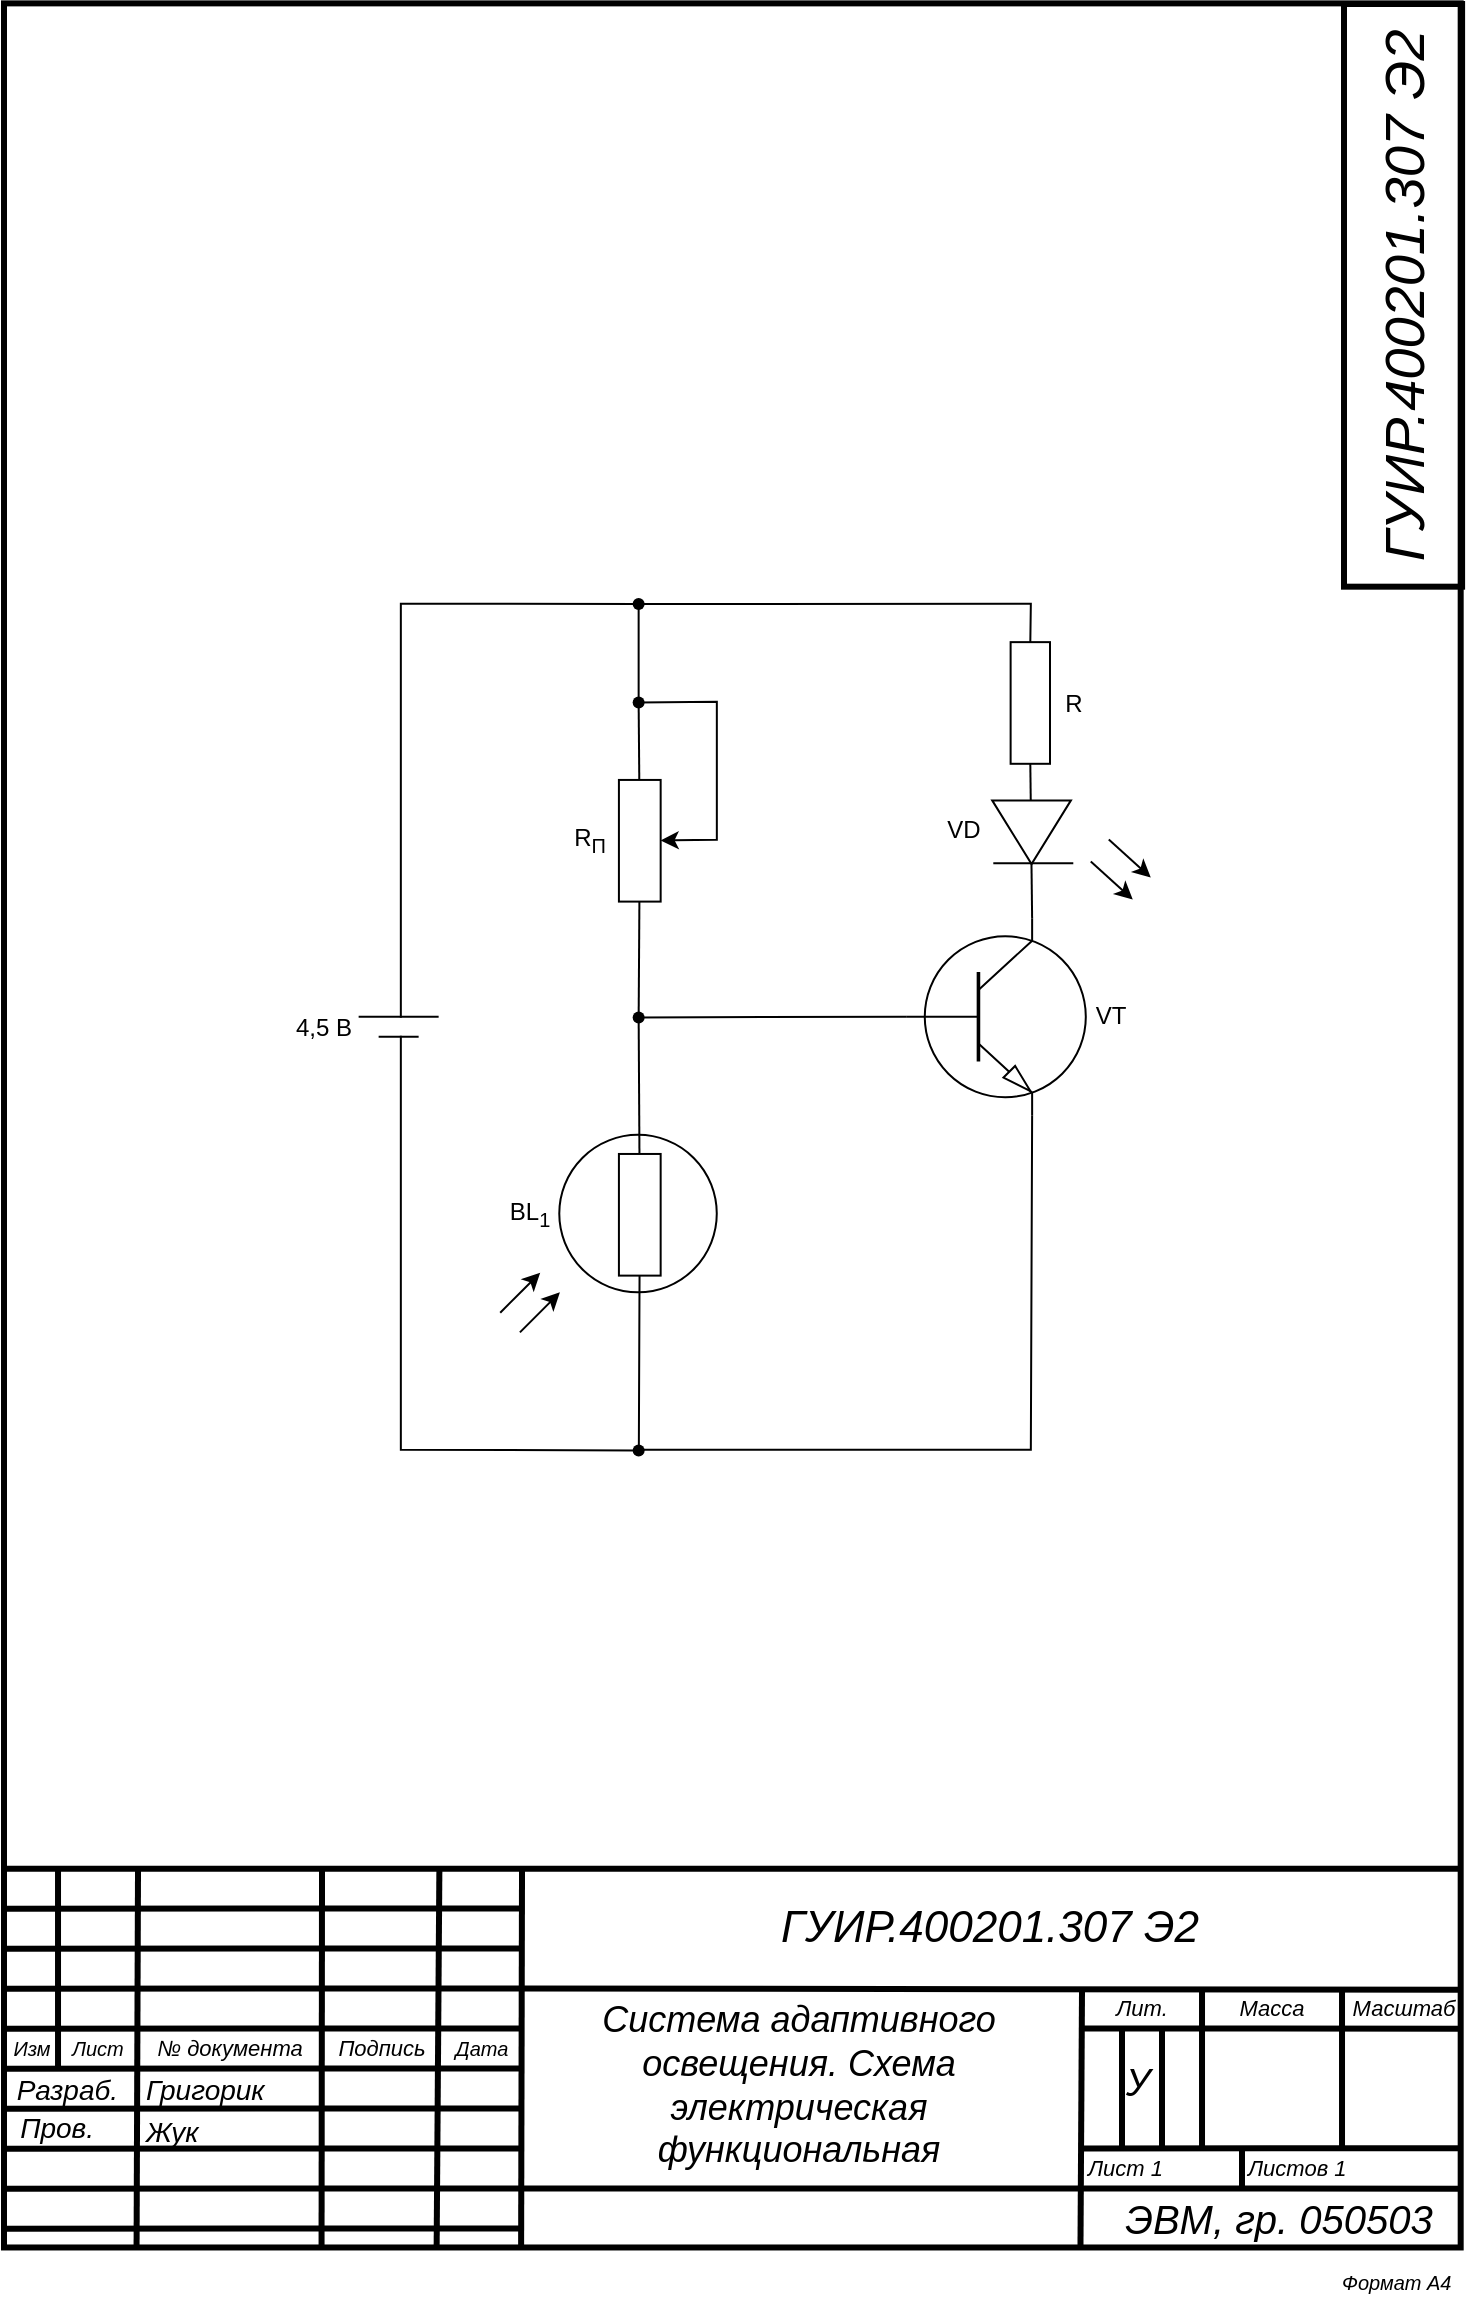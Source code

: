 <mxfile version="20.3.0" type="device"><diagram id="VF8pdzyM7ZL6L7GHboUC" name="Page-1"><mxGraphModel dx="1422" dy="865" grid="1" gridSize="10" guides="0" tooltips="1" connect="1" arrows="1" fold="1" page="1" pageScale="1" pageWidth="827" pageHeight="1169" math="0" shadow="0"><root><mxCell id="0"/><mxCell id="1" parent="0"/><mxCell id="xArmvLwuSE5IhkVtCujg-1" value="" style="rounded=0;whiteSpace=wrap;html=1;strokeWidth=3;fillColor=none;container=0;" parent="1" vertex="1"><mxGeometry x="70.0" y="19.69" width="728.34" height="1122.05" as="geometry"/></mxCell><mxCell id="xArmvLwuSE5IhkVtCujg-2" style="vsdxID=165;edgeStyle=none;startArrow=none;endArrow=none;startSize=5;endSize=5;strokeWidth=3;strokeColor=#000000;spacingTop=-1;spacingBottom=-1;spacingLeft=-1;spacingRight=-1;verticalAlign=middle;html=1;labelBackgroundColor=#ffffff;rounded=0;" parent="1" edge="1"><mxGeometry relative="1" as="geometry"><Array as="points"/><mxPoint x="97.01" y="952.2" as="sourcePoint"/><mxPoint x="97.01" y="1052.2" as="targetPoint"/></mxGeometry></mxCell><mxCell id="xArmvLwuSE5IhkVtCujg-3" style="vsdxID=163;edgeStyle=none;startArrow=none;endArrow=none;startSize=5;endSize=5;strokeColor=#000000;spacingTop=-1;spacingBottom=-1;spacingLeft=-1;spacingRight=-1;verticalAlign=middle;html=1;labelBackgroundColor=#ffffff;rounded=0;strokeWidth=3;" parent="1" edge="1"><mxGeometry relative="1" as="geometry"><mxPoint as="offset"/><Array as="points"/><mxPoint x="71.28" y="1132.32" as="sourcePoint"/><mxPoint x="329.01" y="1132.2" as="targetPoint"/></mxGeometry></mxCell><mxCell id="xArmvLwuSE5IhkVtCujg-4" style="vsdxID=162;edgeStyle=none;startArrow=none;endArrow=none;startSize=5;endSize=5;strokeColor=#000000;spacingTop=-1;spacingBottom=-1;spacingLeft=-1;spacingRight=-1;verticalAlign=middle;html=1;labelBackgroundColor=#ffffff;rounded=0;strokeWidth=3;" parent="1" edge="1"><mxGeometry relative="1" as="geometry"><mxPoint as="offset"/><Array as="points"/><mxPoint x="71.28" y="1112.32" as="sourcePoint"/><mxPoint x="330.01" y="1112.2" as="targetPoint"/></mxGeometry></mxCell><mxCell id="xArmvLwuSE5IhkVtCujg-5" style="vsdxID=161;edgeStyle=none;startArrow=none;endArrow=none;startSize=5;endSize=5;strokeColor=#000000;spacingTop=-1;spacingBottom=-1;spacingLeft=-1;spacingRight=-1;verticalAlign=middle;html=1;labelBackgroundColor=#ffffff;rounded=0;strokeWidth=3;" parent="1" edge="1"><mxGeometry relative="1" as="geometry"><mxPoint as="offset"/><Array as="points"/><mxPoint x="71.28" y="1092.32" as="sourcePoint"/><mxPoint x="329.01" y="1092.2" as="targetPoint"/></mxGeometry></mxCell><mxCell id="xArmvLwuSE5IhkVtCujg-6" style="vsdxID=160;edgeStyle=none;startArrow=none;endArrow=none;startSize=5;endSize=5;strokeColor=#000000;spacingTop=-1;spacingBottom=-1;spacingLeft=-1;spacingRight=-1;verticalAlign=middle;html=1;labelBackgroundColor=#ffffff;rounded=0;strokeWidth=3;" parent="1" edge="1"><mxGeometry relative="1" as="geometry"><mxPoint as="offset"/><Array as="points"/><mxPoint x="71.28" y="1072.32" as="sourcePoint"/><mxPoint x="329.01" y="1072.2" as="targetPoint"/></mxGeometry></mxCell><mxCell id="xArmvLwuSE5IhkVtCujg-7" style="vsdxID=159;edgeStyle=none;startArrow=none;endArrow=none;startSize=5;endSize=5;strokeWidth=3;strokeColor=#000000;spacingTop=-1;spacingBottom=-1;spacingLeft=-1;spacingRight=-1;verticalAlign=middle;html=1;labelBackgroundColor=#ffffff;rounded=0;" parent="1" edge="1"><mxGeometry relative="1" as="geometry"><mxPoint as="offset"/><Array as="points"/><mxPoint x="71.28" y="1052.32" as="sourcePoint"/><mxPoint x="329.01" y="1052.2" as="targetPoint"/></mxGeometry></mxCell><mxCell id="xArmvLwuSE5IhkVtCujg-8" style="vsdxID=158;edgeStyle=none;startArrow=none;endArrow=none;startSize=5;endSize=5;strokeWidth=3;strokeColor=#000000;spacingTop=-1;spacingBottom=-1;spacingLeft=-1;spacingRight=-1;verticalAlign=middle;html=1;labelBackgroundColor=#ffffff;rounded=0;" parent="1" edge="1"><mxGeometry relative="1" as="geometry"><mxPoint as="offset"/><Array as="points"/><mxPoint x="71.28" y="1032.32" as="sourcePoint"/><mxPoint x="329.01" y="1032.2" as="targetPoint"/></mxGeometry></mxCell><mxCell id="xArmvLwuSE5IhkVtCujg-9" style="vsdxID=157;edgeStyle=none;startArrow=none;endArrow=none;startSize=5;endSize=5;strokeColor=#000000;spacingTop=-1;spacingBottom=-1;spacingLeft=-1;spacingRight=-1;verticalAlign=middle;html=1;labelBackgroundColor=#ffffff;rounded=0;strokeWidth=3;" parent="1" edge="1"><mxGeometry relative="1" as="geometry"><mxPoint as="offset"/><Array as="points"/><mxPoint x="71.28" y="1012.32" as="sourcePoint"/><mxPoint x="329.01" y="1012.2" as="targetPoint"/></mxGeometry></mxCell><mxCell id="xArmvLwuSE5IhkVtCujg-10" style="vsdxID=156;edgeStyle=none;startArrow=none;endArrow=none;startSize=5;endSize=5;strokeColor=#000000;spacingTop=-1;spacingBottom=-1;spacingLeft=-1;spacingRight=-1;verticalAlign=middle;html=1;labelBackgroundColor=#ffffff;rounded=0;strokeWidth=3;" parent="1" edge="1"><mxGeometry relative="1" as="geometry"><mxPoint as="offset"/><Array as="points"/><mxPoint x="71.28" y="992.32" as="sourcePoint"/><mxPoint x="329.01" y="992.2" as="targetPoint"/></mxGeometry></mxCell><mxCell id="xArmvLwuSE5IhkVtCujg-11" style="vsdxID=155;edgeStyle=none;startArrow=none;endArrow=none;startSize=5;endSize=5;strokeColor=#000000;spacingTop=-1;spacingBottom=-1;spacingLeft=-1;spacingRight=-1;verticalAlign=middle;html=1;labelBackgroundColor=#ffffff;rounded=0;strokeWidth=3;" parent="1" edge="1"><mxGeometry relative="1" as="geometry"><mxPoint as="offset"/><Array as="points"/><mxPoint x="71.28" y="972.32" as="sourcePoint"/><mxPoint x="329.01" y="972.2" as="targetPoint"/></mxGeometry></mxCell><mxCell id="xArmvLwuSE5IhkVtCujg-12" style="vsdxID=154;edgeStyle=none;startArrow=none;endArrow=none;startSize=5;endSize=5;strokeWidth=3;strokeColor=#000000;spacingTop=-1;spacingBottom=-1;spacingLeft=-1;spacingRight=-1;verticalAlign=middle;html=1;labelBackgroundColor=#ffffff;rounded=0;entryX=0.091;entryY=1;entryDx=0;entryDy=0;entryPerimeter=0;" parent="1" target="xArmvLwuSE5IhkVtCujg-1" edge="1"><mxGeometry relative="1" as="geometry"><Array as="points"/><mxPoint x="137.01" y="952.2" as="sourcePoint"/><mxPoint x="137.28" y="1157.32" as="targetPoint"/></mxGeometry></mxCell><mxCell id="xArmvLwuSE5IhkVtCujg-13" style="vsdxID=153;edgeStyle=none;startArrow=none;endArrow=none;startSize=5;endSize=5;strokeWidth=3;strokeColor=#000000;spacingTop=-1;spacingBottom=-1;spacingLeft=-1;spacingRight=-1;verticalAlign=middle;html=1;labelBackgroundColor=#ffffff;rounded=0;entryX=0.218;entryY=0.999;entryDx=0;entryDy=0;entryPerimeter=0;" parent="1" target="xArmvLwuSE5IhkVtCujg-1" edge="1"><mxGeometry relative="1" as="geometry"><Array as="points"/><mxPoint x="229.01" y="952.2" as="sourcePoint"/><mxPoint x="229.28" y="1154.32" as="targetPoint"/></mxGeometry></mxCell><mxCell id="xArmvLwuSE5IhkVtCujg-14" style="vsdxID=152;edgeStyle=none;startArrow=none;endArrow=none;startSize=5;endSize=5;strokeWidth=3;strokeColor=#000000;spacingTop=-1;spacingBottom=-1;spacingLeft=-1;spacingRight=-1;verticalAlign=middle;html=1;labelBackgroundColor=#ffffff;rounded=0;entryX=0.297;entryY=1;entryDx=0;entryDy=0;entryPerimeter=0;" parent="1" target="xArmvLwuSE5IhkVtCujg-1" edge="1"><mxGeometry relative="1" as="geometry"><Array as="points"/><mxPoint x="287.69" y="952.2" as="sourcePoint"/><mxPoint x="287.28" y="1157.32" as="targetPoint"/></mxGeometry></mxCell><mxCell id="xArmvLwuSE5IhkVtCujg-15" style="vsdxID=151;edgeStyle=none;startArrow=none;endArrow=none;startSize=5;endSize=5;strokeWidth=3;strokeColor=#000000;spacingTop=-1;spacingBottom=-1;spacingLeft=-1;spacingRight=-1;verticalAlign=middle;html=1;labelBackgroundColor=#ffffff;rounded=0;" parent="1" edge="1"><mxGeometry relative="1" as="geometry"><Array as="points"/><mxPoint x="739.01" y="1012.2" as="sourcePoint"/><mxPoint x="739.01" y="1092.2" as="targetPoint"/></mxGeometry></mxCell><mxCell id="xArmvLwuSE5IhkVtCujg-16" style="vsdxID=150;edgeStyle=none;startArrow=none;endArrow=none;startSize=5;endSize=5;strokeWidth=3;strokeColor=#000000;spacingTop=-1;spacingBottom=-1;spacingLeft=-1;spacingRight=-1;verticalAlign=middle;html=1;labelBackgroundColor=#ffffff;rounded=0;" parent="1" edge="1"><mxGeometry relative="1" as="geometry"><Array as="points"/><mxPoint x="689.01" y="1092.2" as="sourcePoint"/><mxPoint x="689.01" y="1112.2" as="targetPoint"/></mxGeometry></mxCell><mxCell id="xArmvLwuSE5IhkVtCujg-17" style="vsdxID=149;edgeStyle=none;startArrow=none;endArrow=none;startSize=5;endSize=5;strokeColor=#000000;spacingTop=-1;spacingBottom=-1;spacingLeft=-1;spacingRight=-1;verticalAlign=middle;html=1;labelBackgroundColor=#ffffff;rounded=0;strokeWidth=3;" parent="1" edge="1"><mxGeometry relative="1" as="geometry"><Array as="points"/><mxPoint x="649.01" y="1032.2" as="sourcePoint"/><mxPoint x="649.01" y="1092.2" as="targetPoint"/></mxGeometry></mxCell><mxCell id="xArmvLwuSE5IhkVtCujg-18" style="vsdxID=148;edgeStyle=none;startArrow=none;endArrow=none;startSize=5;endSize=5;strokeColor=#000000;spacingTop=-1;spacingBottom=-1;spacingLeft=-1;spacingRight=-1;verticalAlign=middle;html=1;labelBackgroundColor=#ffffff;rounded=0;strokeWidth=3;" parent="1" edge="1"><mxGeometry relative="1" as="geometry"><Array as="points"/><mxPoint x="629.01" y="1032.2" as="sourcePoint"/><mxPoint x="629.01" y="1092.2" as="targetPoint"/></mxGeometry></mxCell><mxCell id="xArmvLwuSE5IhkVtCujg-19" style="vsdxID=147;edgeStyle=none;startArrow=none;endArrow=none;startSize=5;endSize=5;strokeWidth=3;strokeColor=#000000;spacingTop=-1;spacingBottom=-1;spacingLeft=-1;spacingRight=-1;verticalAlign=middle;html=1;labelBackgroundColor=#ffffff;rounded=0;" parent="1" edge="1"><mxGeometry relative="1" as="geometry"><Array as="points"/><mxPoint x="669.01" y="1012.2" as="sourcePoint"/><mxPoint x="669.01" y="1092.2" as="targetPoint"/></mxGeometry></mxCell><mxCell id="xArmvLwuSE5IhkVtCujg-20" style="vsdxID=146;edgeStyle=none;startArrow=none;endArrow=none;startSize=5;endSize=5;strokeWidth=3;strokeColor=#000000;spacingTop=-1;spacingBottom=-1;spacingLeft=-1;spacingRight=-1;verticalAlign=middle;html=1;labelBackgroundColor=#ffffff;rounded=0;entryX=0.929;entryY=-0.131;entryDx=0;entryDy=0;entryPerimeter=0;" parent="1" target="xArmvLwuSE5IhkVtCujg-35" edge="1"><mxGeometry relative="1" as="geometry"><mxPoint as="offset"/><Array as="points"/><mxPoint x="609.01" y="1092.2" as="sourcePoint"/><mxPoint x="809.01" y="1092.2" as="targetPoint"/></mxGeometry></mxCell><mxCell id="xArmvLwuSE5IhkVtCujg-21" style="vsdxID=145;edgeStyle=none;startArrow=none;endArrow=none;startSize=5;endSize=5;strokeWidth=3;strokeColor=#000000;spacingTop=-1;spacingBottom=-1;spacingLeft=-1;spacingRight=-1;verticalAlign=middle;html=1;labelBackgroundColor=#ffffff;rounded=0;" parent="1" edge="1"><mxGeometry relative="1" as="geometry"><mxPoint as="offset"/><Array as="points"/><mxPoint x="609.01" y="1032.2" as="sourcePoint"/><mxPoint x="799.28" y="1032.32" as="targetPoint"/></mxGeometry></mxCell><mxCell id="xArmvLwuSE5IhkVtCujg-22" style="vsdxID=144;edgeStyle=none;startArrow=none;endArrow=none;startSize=5;endSize=5;strokeWidth=3;strokeColor=#000000;spacingTop=-1;spacingBottom=-1;spacingLeft=-1;spacingRight=-1;verticalAlign=middle;html=1;labelBackgroundColor=#ffffff;rounded=0;entryX=0.739;entryY=0.999;entryDx=0;entryDy=0;entryPerimeter=0;" parent="1" target="xArmvLwuSE5IhkVtCujg-1" edge="1"><mxGeometry relative="1" as="geometry"><Array as="points"/><mxPoint x="609.01" y="1012.2" as="sourcePoint"/><mxPoint x="609.28" y="1157.32" as="targetPoint"/></mxGeometry></mxCell><mxCell id="xArmvLwuSE5IhkVtCujg-23" style="vsdxID=143;edgeStyle=none;startArrow=none;endArrow=none;startSize=5;endSize=5;strokeWidth=3;strokeColor=#000000;spacingTop=-1;spacingBottom=-1;spacingLeft=-1;spacingRight=-1;verticalAlign=middle;html=1;labelBackgroundColor=#ffffff;rounded=0;" parent="1" edge="1"><mxGeometry relative="1" as="geometry"><Array as="points"/><mxPoint x="799.28" y="1112.32" as="sourcePoint"/><mxPoint x="330.01" y="1112.2" as="targetPoint"/></mxGeometry></mxCell><mxCell id="xArmvLwuSE5IhkVtCujg-24" style="vsdxID=142;edgeStyle=none;startArrow=none;endArrow=none;startSize=5;endSize=5;strokeWidth=3;strokeColor=#000000;spacingTop=-1;spacingBottom=-1;spacingLeft=-1;spacingRight=-1;verticalAlign=middle;html=1;labelBackgroundColor=#ffffff;rounded=0;entryX=0.355;entryY=1;entryDx=0;entryDy=0;entryPerimeter=0;" parent="1" target="xArmvLwuSE5IhkVtCujg-1" edge="1"><mxGeometry relative="1" as="geometry"><Array as="points"/><mxPoint x="329.01" y="952.2" as="sourcePoint"/><mxPoint x="329.28" y="1157.32" as="targetPoint"/></mxGeometry></mxCell><mxCell id="xArmvLwuSE5IhkVtCujg-25" style="vsdxID=141;edgeStyle=none;startArrow=none;endArrow=none;startSize=5;endSize=5;strokeWidth=3;strokeColor=#000000;spacingTop=-1;spacingBottom=-1;spacingLeft=-1;spacingRight=-1;verticalAlign=middle;html=1;labelBackgroundColor=#ffffff;rounded=0;exitX=0.998;exitY=1.028;exitDx=0;exitDy=0;exitPerimeter=0;" parent="1" source="xArmvLwuSE5IhkVtCujg-43" edge="1"><mxGeometry relative="1" as="geometry"><Array as="points"/><mxPoint x="809.01" y="1012.2" as="sourcePoint"/><mxPoint x="329.01" y="1012.2" as="targetPoint"/></mxGeometry></mxCell><mxCell id="xArmvLwuSE5IhkVtCujg-26" value="&lt;font style=&quot;font-family: &amp;#34;arial&amp;#34; ; color: rgb(0 , 0 , 0) ; direction: ltr ; letter-spacing: 0px ; line-height: 120% ; opacity: 1&quot;&gt;&lt;i&gt;&lt;font style=&quot;font-size: 10px&quot;&gt;Изм&lt;/font&gt;&lt;br&gt;&lt;/i&gt;&lt;/font&gt;" style="verticalAlign=middle;align=center;vsdxID=166;fillColor=none;gradientColor=none;shape=stencil(nZBLDoAgDERP0z3SIyjew0SURgSD+Lu9kMZoXLhwN9O+tukAlrNpJg1SzDH4QW/URgNYgZTkjA4UkwJUgGXng+6DX1zLfmoymdXo17xh5zmRJ6Q42BWCfc2oJfdAr+Yv+AP9Cb7OJ3H/2JG1HNGz/84klThPVCc=);strokeColor=none;strokeWidth=3;spacingTop=-1;spacingBottom=-1;spacingLeft=-1;spacingRight=-1;labelBackgroundColor=none;rounded=0;html=1;whiteSpace=wrap;" parent="1" vertex="1"><mxGeometry x="70.01" y="1034.2" width="28" height="16" as="geometry"/></mxCell><mxCell id="xArmvLwuSE5IhkVtCujg-27" value="&lt;font style=&quot;font-family: &amp;#34;arial&amp;#34; ; color: rgb(0 , 0 , 0) ; direction: ltr ; letter-spacing: 0px ; line-height: 120% ; opacity: 1&quot;&gt;&lt;i&gt;&lt;font style=&quot;font-size: 10px&quot;&gt;Лист&lt;/font&gt;&lt;br&gt;&lt;/i&gt;&lt;/font&gt;" style="verticalAlign=middle;align=center;vsdxID=167;fillColor=none;gradientColor=none;shape=stencil(nZBLDoAgDERP0z3SIyjew0SURgSD+Lu9kMZoXLhwN9O+tukAlrNpJg1SzDH4QW/URgNYgZTkjA4UkwJUgGXng+6DX1zLfmoymdXo17xh5zmRJ6Q42BWCfc2oJfdAr+Yv+AP9Cb7OJ3H/2JG1HNGz/84klThPVCc=);strokeColor=none;strokeWidth=3;spacingTop=-1;spacingBottom=-1;spacingLeft=-1;spacingRight=-1;labelBackgroundColor=none;rounded=0;html=1;whiteSpace=wrap;" parent="1" vertex="1"><mxGeometry x="99.01" y="1034.2" width="36" height="16" as="geometry"/></mxCell><mxCell id="xArmvLwuSE5IhkVtCujg-28" value="&lt;font style=&quot;font-size:11px;font-family:Arial;color:#000000;direction:ltr;letter-spacing:0px;line-height:120%;opacity:1&quot;&gt;&lt;i&gt;№ документа&lt;br/&gt;&lt;/i&gt;&lt;/font&gt;" style="verticalAlign=middle;align=center;vsdxID=168;fillColor=none;gradientColor=none;shape=stencil(nZBLDoAgDERP0z3SIyjew0SURgSD+Lu9kMZoXLhwN9O+tukAlrNpJg1SzDH4QW/URgNYgZTkjA4UkwJUgGXng+6DX1zLfmoymdXo17xh5zmRJ6Q42BWCfc2oJfdAr+Yv+AP9Cb7OJ3H/2JG1HNGz/84klThPVCc=);strokeColor=none;strokeWidth=3;spacingTop=-1;spacingBottom=-1;spacingLeft=-1;spacingRight=-1;labelBackgroundColor=none;rounded=0;html=1;whiteSpace=wrap;" parent="1" vertex="1"><mxGeometry x="139.01" y="1034.2" width="88" height="16" as="geometry"/></mxCell><mxCell id="xArmvLwuSE5IhkVtCujg-29" value="&lt;font style=&quot;font-size:11px;font-family:Arial;color:#000000;direction:ltr;letter-spacing:0px;line-height:120%;opacity:1&quot;&gt;&lt;i&gt;Подпись&lt;br/&gt;&lt;/i&gt;&lt;/font&gt;" style="verticalAlign=middle;align=center;vsdxID=169;fillColor=none;gradientColor=none;shape=stencil(nZBLDoAgDERP0z3SIyjew0SURgSD+Lu9kMZoXLhwN9O+tukAlrNpJg1SzDH4QW/URgNYgZTkjA4UkwJUgGXng+6DX1zLfmoymdXo17xh5zmRJ6Q42BWCfc2oJfdAr+Yv+AP9Cb7OJ3H/2JG1HNGz/84klThPVCc=);strokeColor=none;strokeWidth=3;spacingTop=-1;spacingBottom=-1;spacingLeft=-1;spacingRight=-1;labelBackgroundColor=none;rounded=0;html=1;whiteSpace=wrap;" parent="1" vertex="1"><mxGeometry x="231.01" y="1034.2" width="56" height="16" as="geometry"/></mxCell><mxCell id="xArmvLwuSE5IhkVtCujg-30" value="&lt;font style=&quot;font-family: &amp;#34;arial&amp;#34; ; color: rgb(0 , 0 , 0) ; direction: ltr ; letter-spacing: 0px ; line-height: 120% ; opacity: 1&quot;&gt;&lt;i&gt;&lt;font style=&quot;font-size: 10px&quot;&gt;Дата&lt;/font&gt;&lt;br&gt;&lt;/i&gt;&lt;/font&gt;" style="verticalAlign=middle;align=center;vsdxID=170;fillColor=none;gradientColor=none;shape=stencil(nZBLDoAgDERP0z3SIyjew0SURgSD+Lu9kMZoXLhwN9O+tukAlrNpJg1SzDH4QW/URgNYgZTkjA4UkwJUgGXng+6DX1zLfmoymdXo17xh5zmRJ6Q42BWCfc2oJfdAr+Yv+AP9Cb7OJ3H/2JG1HNGz/84klThPVCc=);strokeColor=none;strokeWidth=3;spacingTop=-1;spacingBottom=-1;spacingLeft=-1;spacingRight=-1;labelBackgroundColor=none;rounded=0;html=1;whiteSpace=wrap;" parent="1" vertex="1"><mxGeometry x="291.01" y="1034.2" width="36" height="16" as="geometry"/></mxCell><mxCell id="xArmvLwuSE5IhkVtCujg-31" value="&lt;p style=&quot;align:center;margin-left:0;margin-right:0;margin-top:0px;margin-bottom:0px;text-indent:0;valign:middle;direction:ltr;&quot;&gt;&lt;font style=&quot;font-size:11px;font-family:Arial;color:#000000;direction:ltr;letter-spacing:0px;line-height:120%;opacity:1&quot;&gt;&lt;i&gt;Лит&lt;/i&gt;&lt;/font&gt;&lt;font style=&quot;font-size:11px;font-family:Arial;color:#000000;direction:ltr;letter-spacing:0px;line-height:120%;opacity:1&quot;&gt;&lt;i&gt;.&lt;br/&gt;&lt;/i&gt;&lt;/font&gt;&lt;/p&gt;" style="verticalAlign=middle;align=center;vsdxID=171;fillColor=none;gradientColor=none;shape=stencil(nZBLDoAgDERP0z3SIyjew0SURgSD+Lu9kMZoXLhwN9O+tukAlrNpJg1SzDH4QW/URgNYgZTkjA4UkwJUgGXng+6DX1zLfmoymdXo17xh5zmRJ6Q42BWCfc2oJfdAr+Yv+AP9Cb7OJ3H/2JG1HNGz/84klThPVCc=);strokeColor=none;strokeWidth=3;spacingTop=-1;spacingBottom=-1;spacingLeft=-1;spacingRight=-1;labelBackgroundColor=none;rounded=0;html=1;whiteSpace=wrap;" parent="1" vertex="1"><mxGeometry x="611.01" y="1014.2" width="56" height="16" as="geometry"/></mxCell><mxCell id="xArmvLwuSE5IhkVtCujg-32" value="&lt;font style=&quot;font-size:11px;font-family:Arial;color:#000000;direction:ltr;letter-spacing:0px;line-height:120%;opacity:1&quot;&gt;&lt;i&gt;Масса&lt;br/&gt;&lt;/i&gt;&lt;/font&gt;" style="verticalAlign=middle;align=center;vsdxID=172;fillColor=none;gradientColor=none;shape=stencil(nZBLDoAgDERP0z3SIyjew0SURgSD+Lu9kMZoXLhwN9O+tukAlrNpJg1SzDH4QW/URgNYgZTkjA4UkwJUgGXng+6DX1zLfmoymdXo17xh5zmRJ6Q42BWCfc2oJfdAr+Yv+AP9Cb7OJ3H/2JG1HNGz/84klThPVCc=);strokeColor=none;strokeWidth=3;spacingTop=-1;spacingBottom=-1;spacingLeft=-1;spacingRight=-1;labelBackgroundColor=none;rounded=0;html=1;whiteSpace=wrap;" parent="1" vertex="1"><mxGeometry x="671.01" y="1014.2" width="66" height="16" as="geometry"/></mxCell><mxCell id="xArmvLwuSE5IhkVtCujg-33" value="&lt;font style=&quot;font-size:11px;font-family:Arial;color:#000000;direction:ltr;letter-spacing:0px;line-height:120%;opacity:1&quot;&gt;&lt;i&gt;Масштаб&lt;br/&gt;&lt;/i&gt;&lt;/font&gt;" style="verticalAlign=middle;align=center;vsdxID=173;fillColor=none;gradientColor=none;shape=stencil(nZBLDoAgDERP0z3SIyjew0SURgSD+Lu9kMZoXLhwN9O+tukAlrNpJg1SzDH4QW/URgNYgZTkjA4UkwJUgGXng+6DX1zLfmoymdXo17xh5zmRJ6Q42BWCfc2oJfdAr+Yv+AP9Cb7OJ3H/2JG1HNGz/84klThPVCc=);strokeColor=none;strokeWidth=3;spacingTop=-1;spacingBottom=-1;spacingLeft=-1;spacingRight=-1;labelBackgroundColor=none;rounded=0;html=1;whiteSpace=wrap;" parent="1" vertex="1"><mxGeometry x="741.01" y="1014.2" width="58.35" height="16" as="geometry"/></mxCell><mxCell id="xArmvLwuSE5IhkVtCujg-34" value="&lt;p style=&quot;margin-left: 0 ; margin-right: 0 ; margin-top: 0px ; margin-bottom: 0px ; text-indent: 0 ; direction: ltr&quot;&gt;&lt;font style=&quot;font-size: 11px ; font-family: &amp;#34;arial&amp;#34; ; color: #000000 ; direction: ltr ; letter-spacing: 0px ; line-height: 120% ; opacity: 1&quot;&gt;&lt;i&gt;Лист 1&lt;/i&gt;&lt;/font&gt;&lt;font style=&quot;font-size: 11px ; font-family: &amp;#34;arial&amp;#34; ; color: #000000 ; direction: ltr ; letter-spacing: 0px ; line-height: 120% ; opacity: 1&quot;&gt;&lt;i&gt;&amp;nbsp;&lt;br&gt;&lt;/i&gt;&lt;/font&gt;&lt;/p&gt;" style="verticalAlign=middle;align=left;vsdxID=174;fillColor=none;gradientColor=none;shape=stencil(nZBLDoAgDERP0z3SIyjew0SURgSD+Lu9kMZoXLhwN9O+tukAlrNpJg1SzDH4QW/URgNYgZTkjA4UkwJUgGXng+6DX1zLfmoymdXo17xh5zmRJ6Q42BWCfc2oJfdAr+Yv+AP9Cb7OJ3H/2JG1HNGz/84klThPVCc=);strokeColor=none;strokeWidth=3;spacingTop=-1;spacingBottom=-1;spacingLeft=-1;spacingRight=-1;labelBackgroundColor=none;rounded=0;html=1;whiteSpace=wrap;" parent="1" vertex="1"><mxGeometry x="611.01" y="1094.2" width="132.8" height="16" as="geometry"/></mxCell><mxCell id="xArmvLwuSE5IhkVtCujg-35" value="&lt;p style=&quot;align:left;margin-left:0;margin-right:0;margin-top:0px;margin-bottom:0px;text-indent:0;valign:middle;direction:ltr;&quot;&gt;&lt;font style=&quot;font-size:11px;font-family:Arial;color:#000000;direction:ltr;letter-spacing:0px;line-height:120%;opacity:1&quot;&gt;&lt;i&gt;Листов             1&lt;/i&gt;&lt;/font&gt;&lt;font style=&quot;font-size:11px;font-family:Arial;color:#000000;direction:ltr;letter-spacing:0px;line-height:120%;opacity:1&quot;&gt;&lt;i&gt;&lt;br/&gt;&lt;/i&gt;&lt;/font&gt;&lt;/p&gt;" style="verticalAlign=middle;align=left;vsdxID=175;fillColor=none;gradientColor=none;shape=stencil(nZBLDoAgDERP0z3SIyjew0SURgSD+Lu9kMZoXLhwN9O+tukAlrNpJg1SzDH4QW/URgNYgZTkjA4UkwJUgGXng+6DX1zLfmoymdXo17xh5zmRJ6Q42BWCfc2oJfdAr+Yv+AP9Cb7OJ3H/2JG1HNGz/84klThPVCc=);strokeColor=none;strokeWidth=3;spacingTop=-1;spacingBottom=-1;spacingLeft=-1;spacingRight=-1;labelBackgroundColor=none;rounded=0;html=1;whiteSpace=wrap;" parent="1" vertex="1"><mxGeometry x="691.01" y="1094.2" width="116" height="16" as="geometry"/></mxCell><mxCell id="xArmvLwuSE5IhkVtCujg-36" value="&lt;p style=&quot;margin-left: 0 ; margin-right: 0 ; margin-top: 0px ; margin-bottom: 0px ; text-indent: 0 ; direction: ltr&quot;&gt;&lt;font style=&quot;font-family: &amp;#34;arial&amp;#34; ; color: rgb(0 , 0 , 0) ; direction: ltr ; letter-spacing: 0px ; line-height: 120% ; opacity: 1&quot;&gt;&lt;i&gt;&lt;font style=&quot;font-size: 14px&quot;&gt;Григорик&lt;/font&gt;&lt;br&gt;&lt;/i&gt;&lt;/font&gt;&lt;/p&gt;" style="verticalAlign=middle;align=left;vsdxID=176;fillColor=none;gradientColor=none;shape=stencil(nZBLDoAgDERP0z3SIyjew0SURgSD+Lu9kMZoXLhwN9O+tukAlrNpJg1SzDH4QW/URgNYgZTkjA4UkwJUgGXng+6DX1zLfmoymdXo17xh5zmRJ6Q42BWCfc2oJfdAr+Yv+AP9Cb7OJ3H/2JG1HNGz/84klThPVCc=);strokeColor=none;strokeWidth=3;spacingTop=-1;spacingBottom=-1;spacingLeft=-1;spacingRight=-1;labelBackgroundColor=none;rounded=0;html=1;whiteSpace=wrap;" parent="1" vertex="1"><mxGeometry x="140.01" y="1051.2" width="88" height="24" as="geometry"/></mxCell><mxCell id="xArmvLwuSE5IhkVtCujg-37" value="&lt;p style=&quot;align:right;margin-left:0;margin-right:0;margin-top:0px;margin-bottom:0px;text-indent:0;valign:middle;direction:ltr;&quot;&gt;&lt;font style=&quot;font-size:14px;font-family:Arial;color:#000000;direction:ltr;letter-spacing:0px;line-height:120%;opacity:1&quot;&gt;&lt;i&gt;Пров.&lt;br/&gt;&lt;/i&gt;&lt;/font&gt;&lt;/p&gt;" style="verticalAlign=middle;align=right;vsdxID=177;fillColor=none;gradientColor=none;shape=stencil(nZBLDoAgDERP0z3SIyjew0SURgSD+Lu9kMZoXLhwN9O+tukAlrNpJg1SzDH4QW/URgNYgZTkjA4UkwJUgGXng+6DX1zLfmoymdXo17xh5zmRJ6Q42BWCfc2oJfdAr+Yv+AP9Cb7OJ3H/2JG1HNGz/84klThPVCc=);strokeColor=none;strokeWidth=3;spacingTop=-1;spacingBottom=-1;spacingLeft=-1;spacingRight=-1;labelBackgroundColor=none;rounded=0;html=1;whiteSpace=wrap;" parent="1" vertex="1"><mxGeometry x="70.01" y="1070.31" width="46" height="23" as="geometry"/></mxCell><mxCell id="xArmvLwuSE5IhkVtCujg-38" value="&lt;p style=&quot;margin-left: 0 ; margin-right: 0 ; margin-top: 0px ; margin-bottom: 0px ; text-indent: 0 ; direction: ltr&quot;&gt;&lt;font style=&quot;font-family: &amp;#34;arial&amp;#34; ; color: rgb(0 , 0 , 0) ; direction: ltr ; letter-spacing: 0px ; line-height: 120% ; opacity: 1&quot;&gt;&lt;i&gt;&lt;font style=&quot;font-size: 14px&quot;&gt;Разраб.&lt;/font&gt;&lt;br&gt;&lt;/i&gt;&lt;/font&gt;&lt;/p&gt;" style="verticalAlign=middle;align=right;vsdxID=178;fillColor=none;gradientColor=none;shape=stencil(nZBLDoAgDERP0z3SIyjew0SURgSD+Lu9kMZoXLhwN9O+tukAlrNpJg1SzDH4QW/URgNYgZTkjA4UkwJUgGXng+6DX1zLfmoymdXo17xh5zmRJ6Q42BWCfc2oJfdAr+Yv+AP9Cb7OJ3H/2JG1HNGz/84klThPVCc=);strokeColor=none;strokeWidth=3;spacingTop=-1;spacingBottom=-1;spacingLeft=-1;spacingRight=-1;labelBackgroundColor=none;rounded=0;html=1;whiteSpace=wrap;" parent="1" vertex="1"><mxGeometry x="71.01" y="1054.2" width="57.05" height="17" as="geometry"/></mxCell><mxCell id="xArmvLwuSE5IhkVtCujg-39" value="&lt;p style=&quot;margin-left: 0 ; margin-right: 0 ; margin-top: 0px ; margin-bottom: 0px ; text-indent: 0 ; direction: ltr&quot;&gt;&lt;font face=&quot;arial&quot;&gt;&lt;span style=&quot;font-size: 14px;&quot;&gt;&lt;i&gt;Жук&lt;/i&gt;&lt;/span&gt;&lt;/font&gt;&lt;/p&gt;" style="verticalAlign=middle;align=left;vsdxID=179;fillColor=none;gradientColor=none;shape=stencil(nZBLDoAgDERP0z3SIyjew0SURgSD+Lu9kMZoXLhwN9O+tukAlrNpJg1SzDH4QW/URgNYgZTkjA4UkwJUgGXng+6DX1zLfmoymdXo17xh5zmRJ6Q42BWCfc2oJfdAr+Yv+AP9Cb7OJ3H/2JG1HNGz/84klThPVCc=);strokeColor=none;strokeWidth=3;spacingTop=-1;spacingBottom=-1;spacingLeft=-1;spacingRight=-1;labelBackgroundColor=none;rounded=0;html=1;whiteSpace=wrap;" parent="1" vertex="1"><mxGeometry x="140.01" y="1074.2" width="64" height="20" as="geometry"/></mxCell><mxCell id="xArmvLwuSE5IhkVtCujg-40" value="&lt;p style=&quot;margin-left: 0 ; margin-right: 0 ; margin-top: 0px ; margin-bottom: 0px ; text-indent: 0 ; direction: ltr&quot;&gt;&lt;font style=&quot;font-family: &amp;#34;arial&amp;#34; ; color: rgb(0 , 0 , 0) ; direction: ltr ; letter-spacing: 0px ; line-height: 120% ; opacity: 1&quot; size=&quot;1&quot;&gt;&lt;i style=&quot;font-size: 20px&quot;&gt;ЭВМ, гр. 050503&lt;/i&gt;&lt;/font&gt;&lt;font style=&quot;font-size: 19px ; font-family: &amp;#34;arial&amp;#34; ; color: #000000 ; direction: ltr ; letter-spacing: 0px ; line-height: 120% ; opacity: 1&quot;&gt;&lt;i&gt;&lt;br&gt;&lt;/i&gt;&lt;/font&gt;&lt;/p&gt;" style="verticalAlign=middle;align=center;vsdxID=180;fillColor=none;gradientColor=none;shape=stencil(nZBLDoAgDERP0z3SIyjew0SURgSD+Lu9kMZoXLhwN9O+tukAlrNpJg1SzDH4QW/URgNYgZTkjA4UkwJUgGXng+6DX1zLfmoymdXo17xh5zmRJ6Q42BWCfc2oJfdAr+Yv+AP9Cb7OJ3H/2JG1HNGz/84klThPVCc=);strokeColor=none;strokeWidth=3;spacingTop=-1;spacingBottom=-1;spacingLeft=-1;spacingRight=-1;labelBackgroundColor=none;rounded=0;html=1;whiteSpace=wrap;" parent="1" vertex="1"><mxGeometry x="611.01" y="1109.68" width="193" height="39.37" as="geometry"/></mxCell><mxCell id="xArmvLwuSE5IhkVtCujg-41" value="&lt;font style=&quot;font-size:19px;font-family:Arial;color:#000000;direction:ltr;letter-spacing:0px;line-height:120%;opacity:1&quot;&gt;&lt;i&gt;У&lt;br&gt;&lt;/i&gt;&lt;/font&gt;" style="verticalAlign=middle;align=left;vsdxID=441;fillColor=none;gradientColor=none;shape=stencil(nZBLDoAgDERP0z3SIyjew0SURgSD+Lu9kMZoXLhwN9O+tukAlrNpJg1SzDH4QW/URgNYgZTkjA4UkwJUgGXng+6DX1zLfmoymdXo17xh5zmRJ6Q42BWCfc2oJfdAr+Yv+AP9Cb7OJ3H/2JG1HNGz/84klThPVCc=);strokeColor=none;strokeWidth=3;spacingTop=-1;spacingBottom=-1;spacingLeft=-1;spacingRight=-1;labelBackgroundColor=none;rounded=0;html=1;whiteSpace=wrap;" parent="1" vertex="1"><mxGeometry x="630.01" y="1052.2" width="20" height="16" as="geometry"/></mxCell><mxCell id="xArmvLwuSE5IhkVtCujg-42" value="&lt;font face=&quot;arial&quot; style=&quot;font-size: 18px;&quot;&gt;&lt;span style=&quot;font-size: 18px;&quot;&gt;&lt;i style=&quot;font-size: 18px;&quot;&gt;Система адаптивного освещения. Схема электрическая функциональная&lt;/i&gt;&lt;/span&gt;&lt;/font&gt;" style="text;whiteSpace=wrap;html=1;fontSize=18;fontFamily=Verdana;align=center;labelBackgroundColor=none;verticalAlign=middle;strokeWidth=3;fillColor=none;" parent="1" vertex="1"><mxGeometry x="330.01" y="1011.25" width="275" height="100" as="geometry"/></mxCell><mxCell id="xArmvLwuSE5IhkVtCujg-43" value="&lt;i&gt;&lt;font style=&quot;font-size: 22px&quot;&gt;ГУИР.400201.307 Э2&lt;/font&gt;&lt;/i&gt;" style="text;whiteSpace=wrap;align=center;html=1;verticalAlign=middle;" parent="1" vertex="1"><mxGeometry x="326.92" y="952.2" width="472.44" height="59.06" as="geometry"/></mxCell><mxCell id="xArmvLwuSE5IhkVtCujg-44" value="" style="endArrow=none;html=1;strokeWidth=3;" parent="1" edge="1"><mxGeometry width="50" height="50" relative="1" as="geometry"><mxPoint x="71.28" y="952.32" as="sourcePoint"/><mxPoint x="799.28" y="952.32" as="targetPoint"/></mxGeometry></mxCell><mxCell id="xArmvLwuSE5IhkVtCujg-45" value="&lt;i style=&quot;color: rgb(0 , 0 , 0) ; font-weight: 400 ; letter-spacing: normal ; text-align: center ; text-indent: 0px ; text-transform: none ; word-spacing: 0px ; font-family: &amp;quot;arial&amp;quot; ; font-size: 28px&quot;&gt;ГУИР.400201.307 Э2&lt;br&gt;&lt;/i&gt;" style="rounded=0;whiteSpace=wrap;html=1;strokeWidth=3;horizontal=0;fillColor=none;verticalAlign=middle;" parent="1" vertex="1"><mxGeometry x="740" y="20.0" width="59.05" height="291.34" as="geometry"/></mxCell><mxCell id="xArmvLwuSE5IhkVtCujg-46" value="&lt;i style=&quot;font-family: &amp;#34;arial&amp;#34; ; font-weight: 400 ; letter-spacing: normal ; text-align: right ; text-indent: 0px ; text-transform: none ; word-spacing: 0px&quot;&gt;&lt;font style=&quot;font-size: 10px&quot;&gt;Формат А4&lt;/font&gt;&lt;/i&gt;" style="text;whiteSpace=wrap;html=1;fontSize=7;fontFamily=Verdana;labelBackgroundColor=none;verticalAlign=middle;" parent="1" vertex="1"><mxGeometry x="737.01" y="1149.05" width="59.05" height="19.68" as="geometry"/></mxCell><mxCell id="fXoSblPULp2MgJDfWJpL-1" value="" style="endArrow=none;html=1;rounded=0;exitX=0.7;exitY=0;exitDx=0;exitDy=0;exitPerimeter=0;entryX=0;entryY=0.5;entryDx=0;entryDy=0;" edge="1" parent="1" source="fXoSblPULp2MgJDfWJpL-5" target="fXoSblPULp2MgJDfWJpL-12"><mxGeometry width="50" height="50" relative="1" as="geometry"><mxPoint x="702.42" y="507.83" as="sourcePoint"/><mxPoint x="752.42" y="457.83" as="targetPoint"/></mxGeometry></mxCell><mxCell id="fXoSblPULp2MgJDfWJpL-2" value="" style="shape=waypoint;sketch=0;fillStyle=solid;size=6;pointerEvents=1;points=[];fillColor=none;resizable=0;rotatable=0;perimeter=centerPerimeter;snapToPoint=1;" vertex="1" parent="1"><mxGeometry x="367.33" y="723.23" width="40" height="40" as="geometry"/></mxCell><mxCell id="fXoSblPULp2MgJDfWJpL-3" value="" style="shape=waypoint;sketch=0;fillStyle=solid;size=6;pointerEvents=1;points=[];fillColor=none;resizable=0;rotatable=0;perimeter=centerPerimeter;snapToPoint=1;" vertex="1" parent="1"><mxGeometry x="367.32" y="300.0" width="40" height="40" as="geometry"/></mxCell><mxCell id="fXoSblPULp2MgJDfWJpL-4" value="R&lt;sub&gt;П&lt;/sub&gt;" style="text;html=1;strokeColor=none;fillColor=none;align=center;verticalAlign=middle;whiteSpace=wrap;rounded=0;" vertex="1" parent="1"><mxGeometry x="347.64" y="408.27" width="30.47" height="60.31" as="geometry"/></mxCell><mxCell id="fXoSblPULp2MgJDfWJpL-5" value="" style="verticalLabelPosition=bottom;shadow=0;dashed=0;align=center;html=1;verticalAlign=top;shape=mxgraph.electrical.transistors.npn_transistor_1;" vertex="1" parent="1"><mxGeometry x="516.96" y="477.17" width="98.42" height="98.42" as="geometry"/></mxCell><mxCell id="fXoSblPULp2MgJDfWJpL-6" value="" style="shape=waypoint;sketch=0;fillStyle=solid;size=6;pointerEvents=1;points=[];fillColor=none;resizable=0;rotatable=0;perimeter=centerPerimeter;snapToPoint=1;" vertex="1" parent="1"><mxGeometry x="367.33" y="506.7" width="40" height="40" as="geometry"/></mxCell><mxCell id="fXoSblPULp2MgJDfWJpL-7" value="" style="endArrow=none;html=1;rounded=0;" edge="1" parent="1"><mxGeometry width="50" height="50" relative="1" as="geometry"><mxPoint x="247.32" y="526.38" as="sourcePoint"/><mxPoint x="287.32" y="526.38" as="targetPoint"/></mxGeometry></mxCell><mxCell id="fXoSblPULp2MgJDfWJpL-8" value="" style="endArrow=none;html=1;rounded=0;" edge="1" parent="1"><mxGeometry width="50" height="50" relative="1" as="geometry"><mxPoint x="257.32" y="536.38" as="sourcePoint"/><mxPoint x="277.32" y="536.38" as="targetPoint"/></mxGeometry></mxCell><mxCell id="fXoSblPULp2MgJDfWJpL-9" value="4,5 В" style="text;html=1;strokeColor=none;fillColor=none;align=center;verticalAlign=middle;whiteSpace=wrap;rounded=0;" vertex="1" parent="1"><mxGeometry x="200" y="516.54" width="60" height="30" as="geometry"/></mxCell><mxCell id="fXoSblPULp2MgJDfWJpL-10" value="VT" style="text;html=1;strokeColor=none;fillColor=none;align=center;verticalAlign=middle;whiteSpace=wrap;rounded=0;" vertex="1" parent="1"><mxGeometry x="603.54" y="487.01" width="39.38" height="78.74" as="geometry"/></mxCell><mxCell id="fXoSblPULp2MgJDfWJpL-11" value="" style="rounded=0;whiteSpace=wrap;html=1;rotation=-90;" vertex="1" parent="1"><mxGeometry x="357.48" y="427.95" width="60.83" height="20.87" as="geometry"/></mxCell><mxCell id="fXoSblPULp2MgJDfWJpL-12" value="" style="rounded=0;whiteSpace=wrap;html=1;rotation=-90;" vertex="1" parent="1"><mxGeometry x="552.74" y="359.64" width="60.83" height="19.69" as="geometry"/></mxCell><mxCell id="fXoSblPULp2MgJDfWJpL-13" value="" style="shape=waypoint;sketch=0;fillStyle=solid;size=6;pointerEvents=1;points=[];fillColor=none;resizable=0;rotatable=0;perimeter=centerPerimeter;snapToPoint=1;" vertex="1" parent="1"><mxGeometry x="367.322" y="349.212" width="40" height="40" as="geometry"/></mxCell><mxCell id="fXoSblPULp2MgJDfWJpL-14" value="" style="endArrow=none;html=1;rounded=0;" edge="1" parent="1" target="fXoSblPULp2MgJDfWJpL-3"><mxGeometry width="50" height="50" relative="1" as="geometry"><mxPoint x="268.42" y="526.83" as="sourcePoint"/><mxPoint x="318.42" y="270.83" as="targetPoint"/><Array as="points"><mxPoint x="268.42" y="319.83"/></Array></mxGeometry></mxCell><mxCell id="fXoSblPULp2MgJDfWJpL-15" value="" style="endArrow=classic;html=1;rounded=0;" edge="1" parent="1" source="fXoSblPULp2MgJDfWJpL-13" target="fXoSblPULp2MgJDfWJpL-11"><mxGeometry width="50" height="50" relative="1" as="geometry"><mxPoint x="475.59" y="379.53" as="sourcePoint"/><mxPoint x="525.59" y="329.53" as="targetPoint"/><Array as="points"><mxPoint x="426.42" y="368.83"/><mxPoint x="426.42" y="437.83"/></Array></mxGeometry></mxCell><mxCell id="fXoSblPULp2MgJDfWJpL-16" value="" style="endArrow=none;html=1;rounded=0;" edge="1" parent="1" source="fXoSblPULp2MgJDfWJpL-13" target="fXoSblPULp2MgJDfWJpL-3"><mxGeometry width="50" height="50" relative="1" as="geometry"><mxPoint x="288.42" y="566.83" as="sourcePoint"/><mxPoint x="338.42" y="516.83" as="targetPoint"/></mxGeometry></mxCell><mxCell id="fXoSblPULp2MgJDfWJpL-17" value="" style="endArrow=none;html=1;rounded=0;" edge="1" parent="1" source="fXoSblPULp2MgJDfWJpL-6" target="fXoSblPULp2MgJDfWJpL-11"><mxGeometry width="50" height="50" relative="1" as="geometry"><mxPoint x="387.42" y="526.83" as="sourcePoint"/><mxPoint x="407.42" y="545.83" as="targetPoint"/></mxGeometry></mxCell><mxCell id="fXoSblPULp2MgJDfWJpL-18" value="" style="endArrow=none;html=1;rounded=0;" edge="1" parent="1" source="fXoSblPULp2MgJDfWJpL-11" target="fXoSblPULp2MgJDfWJpL-13"><mxGeometry width="50" height="50" relative="1" as="geometry"><mxPoint x="367.262" y="605.673" as="sourcePoint"/><mxPoint x="417.262" y="555.673" as="targetPoint"/></mxGeometry></mxCell><mxCell id="fXoSblPULp2MgJDfWJpL-19" value="" style="ellipse;whiteSpace=wrap;html=1;aspect=fixed;container=0;" vertex="1" parent="1"><mxGeometry x="347.64" y="585.43" width="78.75" height="78.75" as="geometry"/></mxCell><mxCell id="fXoSblPULp2MgJDfWJpL-20" value="" style="endArrow=classic;html=1;rounded=0;" edge="1" parent="1"><mxGeometry width="50" height="50" relative="1" as="geometry"><mxPoint x="327.953" y="684.183" as="sourcePoint"/><mxPoint x="347.953" y="664.183" as="targetPoint"/></mxGeometry></mxCell><mxCell id="fXoSblPULp2MgJDfWJpL-21" value="" style="endArrow=classic;html=1;rounded=0;" edge="1" parent="1"><mxGeometry width="50" height="50" relative="1" as="geometry"><mxPoint x="318.112" y="674.333" as="sourcePoint"/><mxPoint x="338.112" y="654.333" as="targetPoint"/></mxGeometry></mxCell><mxCell id="fXoSblPULp2MgJDfWJpL-22" value="" style="rounded=0;whiteSpace=wrap;html=1;rotation=-90;container=0;" vertex="1" parent="1"><mxGeometry x="357.482" y="614.962" width="60.83" height="20.87" as="geometry"/></mxCell><mxCell id="fXoSblPULp2MgJDfWJpL-23" value="BL&lt;sub&gt;1&lt;/sub&gt;" style="text;html=1;strokeColor=none;fillColor=none;align=center;verticalAlign=middle;whiteSpace=wrap;rounded=0;container=0;" vertex="1" parent="1"><mxGeometry x="318.11" y="585.43" width="29.53" height="78.74" as="geometry"/></mxCell><mxCell id="fXoSblPULp2MgJDfWJpL-24" value="" style="endArrow=none;html=1;rounded=0;" edge="1" parent="1" source="fXoSblPULp2MgJDfWJpL-6" target="fXoSblPULp2MgJDfWJpL-22"><mxGeometry width="50" height="50" relative="1" as="geometry"><mxPoint x="554.42" y="605.83" as="sourcePoint"/><mxPoint x="604.42" y="555.83" as="targetPoint"/></mxGeometry></mxCell><mxCell id="fXoSblPULp2MgJDfWJpL-25" value="" style="endArrow=none;html=1;rounded=0;entryX=0.7;entryY=1;entryDx=0;entryDy=0;entryPerimeter=0;" edge="1" parent="1" source="fXoSblPULp2MgJDfWJpL-22" target="fXoSblPULp2MgJDfWJpL-5"><mxGeometry width="50" height="50" relative="1" as="geometry"><mxPoint x="446.42" y="772.83" as="sourcePoint"/><mxPoint x="583.42" y="575.83" as="targetPoint"/><Array as="points"><mxPoint x="387.42" y="742.83"/><mxPoint x="583.42" y="742.83"/></Array></mxGeometry></mxCell><mxCell id="fXoSblPULp2MgJDfWJpL-26" value="" style="triangle;whiteSpace=wrap;html=1;rotation=90;" vertex="1" parent="1"><mxGeometry x="567.85" y="414.44" width="31.86" height="39.37" as="geometry"/></mxCell><mxCell id="fXoSblPULp2MgJDfWJpL-27" value="" style="endArrow=none;html=1;rounded=0;" edge="1" parent="1"><mxGeometry width="50" height="50" relative="1" as="geometry"><mxPoint x="564.65" y="449.64" as="sourcePoint"/><mxPoint x="604.65" y="449.64" as="targetPoint"/></mxGeometry></mxCell><mxCell id="fXoSblPULp2MgJDfWJpL-28" value="VD" style="text;html=1;strokeColor=none;fillColor=none;align=center;verticalAlign=middle;whiteSpace=wrap;rounded=0;" vertex="1" parent="1"><mxGeometry x="534.65" y="418.11" width="30" height="29.53" as="geometry"/></mxCell><mxCell id="fXoSblPULp2MgJDfWJpL-29" value="" style="group;rotation=-95;" vertex="1" connectable="0" parent="1"><mxGeometry x="613.39" y="437.8" width="30" height="30.0" as="geometry"/></mxCell><mxCell id="fXoSblPULp2MgJDfWJpL-30" value="" style="endArrow=classic;html=1;rounded=0;" edge="1" parent="fXoSblPULp2MgJDfWJpL-29"><mxGeometry width="50" height="50" relative="1" as="geometry"><mxPoint y="11" as="sourcePoint"/><mxPoint x="21" y="30" as="targetPoint"/></mxGeometry></mxCell><mxCell id="fXoSblPULp2MgJDfWJpL-31" value="" style="endArrow=classic;html=1;rounded=0;" edge="1" parent="fXoSblPULp2MgJDfWJpL-29"><mxGeometry width="50" height="50" relative="1" as="geometry"><mxPoint x="9" as="sourcePoint"/><mxPoint x="30" y="19" as="targetPoint"/></mxGeometry></mxCell><mxCell id="fXoSblPULp2MgJDfWJpL-32" value="" style="endArrow=none;html=1;rounded=0;entryX=1;entryY=0.5;entryDx=0;entryDy=0;" edge="1" parent="1" source="fXoSblPULp2MgJDfWJpL-3" target="fXoSblPULp2MgJDfWJpL-12"><mxGeometry width="50" height="50" relative="1" as="geometry"><mxPoint x="475.42" y="349.83" as="sourcePoint"/><mxPoint x="525.42" y="299.83" as="targetPoint"/><Array as="points"><mxPoint x="583.42" y="319.83"/></Array></mxGeometry></mxCell><mxCell id="fXoSblPULp2MgJDfWJpL-33" value="" style="endArrow=none;html=1;rounded=0;entryX=0;entryY=0.5;entryDx=0;entryDy=0;entryPerimeter=0;" edge="1" parent="1" source="fXoSblPULp2MgJDfWJpL-6" target="fXoSblPULp2MgJDfWJpL-5"><mxGeometry width="50" height="50" relative="1" as="geometry"><mxPoint x="446.42" y="575.83" as="sourcePoint"/><mxPoint x="505.42" y="565.83" as="targetPoint"/></mxGeometry></mxCell><mxCell id="fXoSblPULp2MgJDfWJpL-34" value="" style="endArrow=none;html=1;rounded=0;exitX=-0.023;exitY=0.548;exitDx=0;exitDy=0;exitPerimeter=0;" edge="1" parent="1" source="fXoSblPULp2MgJDfWJpL-2"><mxGeometry width="50" height="50" relative="1" as="geometry"><mxPoint x="239.42" y="704.83" as="sourcePoint"/><mxPoint x="268.42" y="535.83" as="targetPoint"/><Array as="points"><mxPoint x="268.42" y="742.83"/></Array></mxGeometry></mxCell><mxCell id="fXoSblPULp2MgJDfWJpL-35" value="R" style="text;html=1;strokeColor=none;fillColor=none;align=center;verticalAlign=middle;whiteSpace=wrap;rounded=0;" vertex="1" parent="1"><mxGeometry x="590" y="340" width="30.47" height="60.31" as="geometry"/></mxCell></root></mxGraphModel></diagram></mxfile>